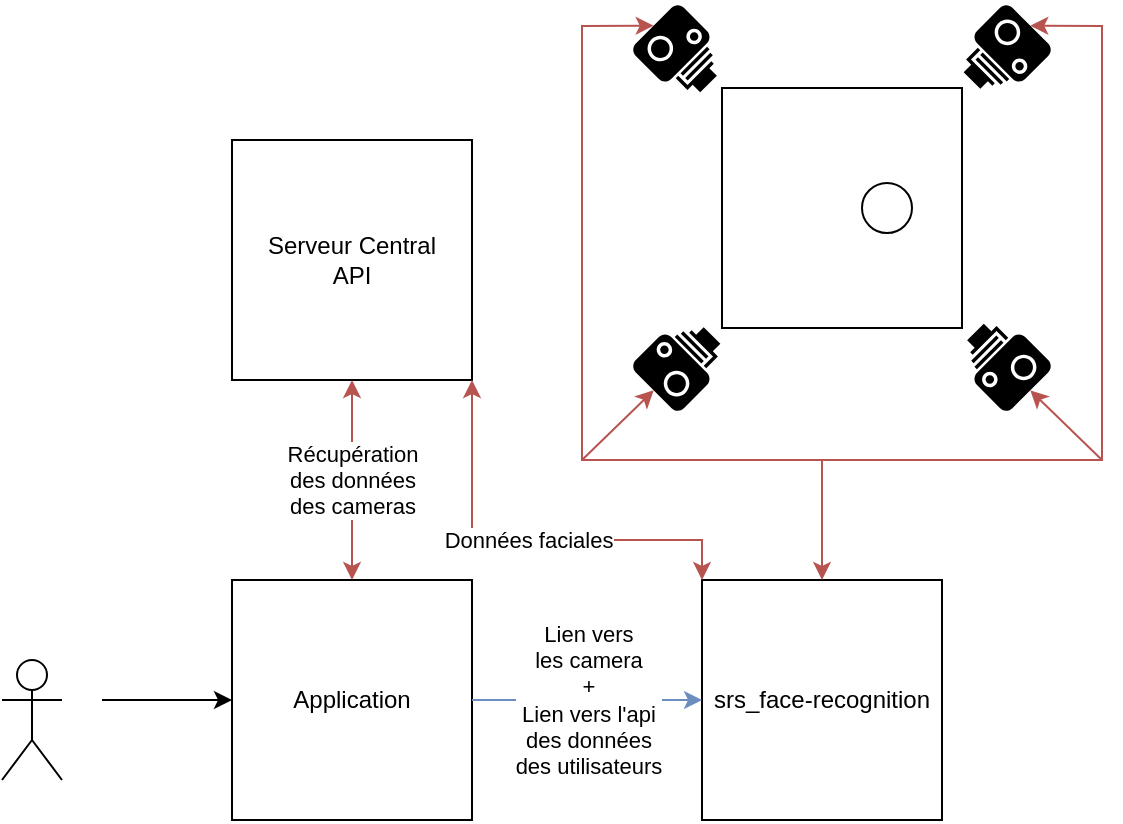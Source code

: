 <mxfile version="24.4.8" type="device">
  <diagram name="Page-1" id="x_NOz3Ztm35Zf04NTr2o">
    <mxGraphModel dx="1114" dy="838" grid="1" gridSize="10" guides="1" tooltips="1" connect="1" arrows="1" fold="1" page="1" pageScale="1" pageWidth="850" pageHeight="1100" math="0" shadow="0">
      <root>
        <mxCell id="0" />
        <mxCell id="1" parent="0" />
        <mxCell id="kgcfjKdvoXN1W8DpmEIH-3" value="Application" style="rounded=0;whiteSpace=wrap;html=1;" vertex="1" parent="1">
          <mxGeometry x="165" y="330" width="120" height="120" as="geometry" />
        </mxCell>
        <mxCell id="kgcfjKdvoXN1W8DpmEIH-4" value="" style="shape=umlActor;verticalLabelPosition=bottom;verticalAlign=top;html=1;outlineConnect=0;" vertex="1" parent="1">
          <mxGeometry x="50" y="370" width="30" height="60" as="geometry" />
        </mxCell>
        <mxCell id="kgcfjKdvoXN1W8DpmEIH-6" value="" style="endArrow=classic;html=1;rounded=0;entryX=0;entryY=0.5;entryDx=0;entryDy=0;" edge="1" parent="1" target="kgcfjKdvoXN1W8DpmEIH-3">
          <mxGeometry width="50" height="50" relative="1" as="geometry">
            <mxPoint x="100" y="390" as="sourcePoint" />
            <mxPoint x="140" y="390" as="targetPoint" />
          </mxGeometry>
        </mxCell>
        <mxCell id="kgcfjKdvoXN1W8DpmEIH-7" value="Serveur Central&lt;div&gt;API&lt;/div&gt;" style="rounded=0;whiteSpace=wrap;html=1;" vertex="1" parent="1">
          <mxGeometry x="165" y="110" width="120" height="120" as="geometry" />
        </mxCell>
        <mxCell id="kgcfjKdvoXN1W8DpmEIH-9" value="Récupération&lt;div&gt;des données&lt;/div&gt;&lt;div&gt;des cameras&lt;/div&gt;" style="endArrow=classic;html=1;rounded=0;exitX=0.5;exitY=1;exitDx=0;exitDy=0;entryX=0.5;entryY=0;entryDx=0;entryDy=0;fillColor=#f8cecc;strokeColor=#b85450;startArrow=classic;startFill=1;" edge="1" parent="1" source="kgcfjKdvoXN1W8DpmEIH-7" target="kgcfjKdvoXN1W8DpmEIH-3">
          <mxGeometry width="50" height="50" relative="1" as="geometry">
            <mxPoint x="220" y="540" as="sourcePoint" />
            <mxPoint x="260" y="330" as="targetPoint" />
            <Array as="points" />
          </mxGeometry>
        </mxCell>
        <mxCell id="kgcfjKdvoXN1W8DpmEIH-10" value="srs_face-recognition" style="rounded=0;whiteSpace=wrap;html=1;" vertex="1" parent="1">
          <mxGeometry x="400" y="330" width="120" height="120" as="geometry" />
        </mxCell>
        <mxCell id="kgcfjKdvoXN1W8DpmEIH-11" value="" style="whiteSpace=wrap;html=1;aspect=fixed;" vertex="1" parent="1">
          <mxGeometry x="410" y="84" width="120" height="120" as="geometry" />
        </mxCell>
        <mxCell id="kgcfjKdvoXN1W8DpmEIH-12" value="" style="shape=mxgraph.signs.tech.camera_1;html=1;pointerEvents=1;fillColor=#000000;strokeColor=none;verticalLabelPosition=bottom;verticalAlign=top;align=center;rotation=-45;" vertex="1" parent="1">
          <mxGeometry x="370" y="204" width="40" height="34" as="geometry" />
        </mxCell>
        <mxCell id="kgcfjKdvoXN1W8DpmEIH-13" value="" style="shape=mxgraph.signs.tech.camera_1;html=1;pointerEvents=1;fillColor=#000000;strokeColor=none;verticalLabelPosition=bottom;verticalAlign=top;align=center;rotation=-135;" vertex="1" parent="1">
          <mxGeometry x="530" y="204" width="40" height="34" as="geometry" />
        </mxCell>
        <mxCell id="kgcfjKdvoXN1W8DpmEIH-14" value="" style="shape=mxgraph.signs.tech.camera_1;html=1;pointerEvents=1;fillColor=#000000;strokeColor=none;verticalLabelPosition=bottom;verticalAlign=top;align=center;rotation=-225;" vertex="1" parent="1">
          <mxGeometry x="530" y="50" width="40" height="34" as="geometry" />
        </mxCell>
        <mxCell id="kgcfjKdvoXN1W8DpmEIH-15" value="" style="shape=mxgraph.signs.tech.camera_1;html=1;pointerEvents=1;fillColor=#000000;strokeColor=none;verticalLabelPosition=bottom;verticalAlign=top;align=center;rotation=45;" vertex="1" parent="1">
          <mxGeometry x="370" y="50" width="40" height="34" as="geometry" />
        </mxCell>
        <mxCell id="kgcfjKdvoXN1W8DpmEIH-16" value="Données faciales" style="endArrow=classic;html=1;rounded=0;exitX=0;exitY=0;exitDx=0;exitDy=0;entryX=1;entryY=1;entryDx=0;entryDy=0;startArrow=classic;startFill=1;fillColor=#f8cecc;strokeColor=#b85450;" edge="1" parent="1" source="kgcfjKdvoXN1W8DpmEIH-10" target="kgcfjKdvoXN1W8DpmEIH-7">
          <mxGeometry width="50" height="50" relative="1" as="geometry">
            <mxPoint x="290" y="630" as="sourcePoint" />
            <mxPoint x="340" y="580" as="targetPoint" />
            <Array as="points">
              <mxPoint x="400" y="310" />
              <mxPoint x="285" y="310" />
            </Array>
          </mxGeometry>
        </mxCell>
        <mxCell id="kgcfjKdvoXN1W8DpmEIH-17" value="" style="endArrow=classic;startArrow=classic;html=1;rounded=0;entryX=0;entryY=0.5;entryDx=0;entryDy=0;entryPerimeter=0;exitX=0.5;exitY=0;exitDx=0;exitDy=0;fillColor=#f8cecc;strokeColor=#b85450;" edge="1" parent="1" source="kgcfjKdvoXN1W8DpmEIH-10" target="kgcfjKdvoXN1W8DpmEIH-14">
          <mxGeometry width="50" height="50" relative="1" as="geometry">
            <mxPoint x="430" y="330" as="sourcePoint" />
            <mxPoint x="480" y="280" as="targetPoint" />
            <Array as="points">
              <mxPoint x="460" y="270" />
              <mxPoint x="600" y="270" />
              <mxPoint x="600" y="53" />
            </Array>
          </mxGeometry>
        </mxCell>
        <mxCell id="kgcfjKdvoXN1W8DpmEIH-18" value="" style="endArrow=classic;html=1;rounded=0;entryX=0;entryY=0.5;entryDx=0;entryDy=0;entryPerimeter=0;fillColor=#f8cecc;strokeColor=#b85450;" edge="1" parent="1" target="kgcfjKdvoXN1W8DpmEIH-15">
          <mxGeometry width="50" height="50" relative="1" as="geometry">
            <mxPoint x="470" y="270" as="sourcePoint" />
            <mxPoint x="310" y="80" as="targetPoint" />
            <Array as="points">
              <mxPoint x="340" y="270" />
              <mxPoint x="340" y="53" />
            </Array>
          </mxGeometry>
        </mxCell>
        <mxCell id="kgcfjKdvoXN1W8DpmEIH-19" value="" style="endArrow=classic;html=1;rounded=0;entryX=0;entryY=0.5;entryDx=0;entryDy=0;entryPerimeter=0;fillColor=#f8cecc;strokeColor=#b85450;" edge="1" parent="1" target="kgcfjKdvoXN1W8DpmEIH-13">
          <mxGeometry width="50" height="50" relative="1" as="geometry">
            <mxPoint x="600" y="270" as="sourcePoint" />
            <mxPoint x="750" y="510" as="targetPoint" />
          </mxGeometry>
        </mxCell>
        <mxCell id="kgcfjKdvoXN1W8DpmEIH-20" value="" style="endArrow=classic;html=1;rounded=0;entryX=0;entryY=0.5;entryDx=0;entryDy=0;entryPerimeter=0;fillColor=#f8cecc;strokeColor=#b85450;" edge="1" parent="1" target="kgcfjKdvoXN1W8DpmEIH-12">
          <mxGeometry width="50" height="50" relative="1" as="geometry">
            <mxPoint x="340" y="270" as="sourcePoint" />
            <mxPoint x="620" y="540" as="targetPoint" />
          </mxGeometry>
        </mxCell>
        <mxCell id="kgcfjKdvoXN1W8DpmEIH-21" value="Lien vers&lt;div&gt;les camera&lt;/div&gt;&lt;div&gt;+&lt;/div&gt;&lt;div&gt;Lien vers l&#39;api&lt;/div&gt;&lt;div&gt;des données&lt;/div&gt;&lt;div&gt;des utilisateurs&lt;/div&gt;" style="endArrow=classic;html=1;rounded=0;entryX=0;entryY=0.5;entryDx=0;entryDy=0;exitX=1;exitY=0.5;exitDx=0;exitDy=0;fillColor=#dae8fc;strokeColor=#6c8ebf;" edge="1" parent="1" source="kgcfjKdvoXN1W8DpmEIH-3" target="kgcfjKdvoXN1W8DpmEIH-10">
          <mxGeometry width="50" height="50" relative="1" as="geometry">
            <mxPoint x="250" y="610" as="sourcePoint" />
            <mxPoint x="300" y="560" as="targetPoint" />
          </mxGeometry>
        </mxCell>
        <mxCell id="kgcfjKdvoXN1W8DpmEIH-22" value="" style="ellipse;whiteSpace=wrap;html=1;aspect=fixed;" vertex="1" parent="1">
          <mxGeometry x="480" y="131.5" width="25" height="25" as="geometry" />
        </mxCell>
      </root>
    </mxGraphModel>
  </diagram>
</mxfile>

